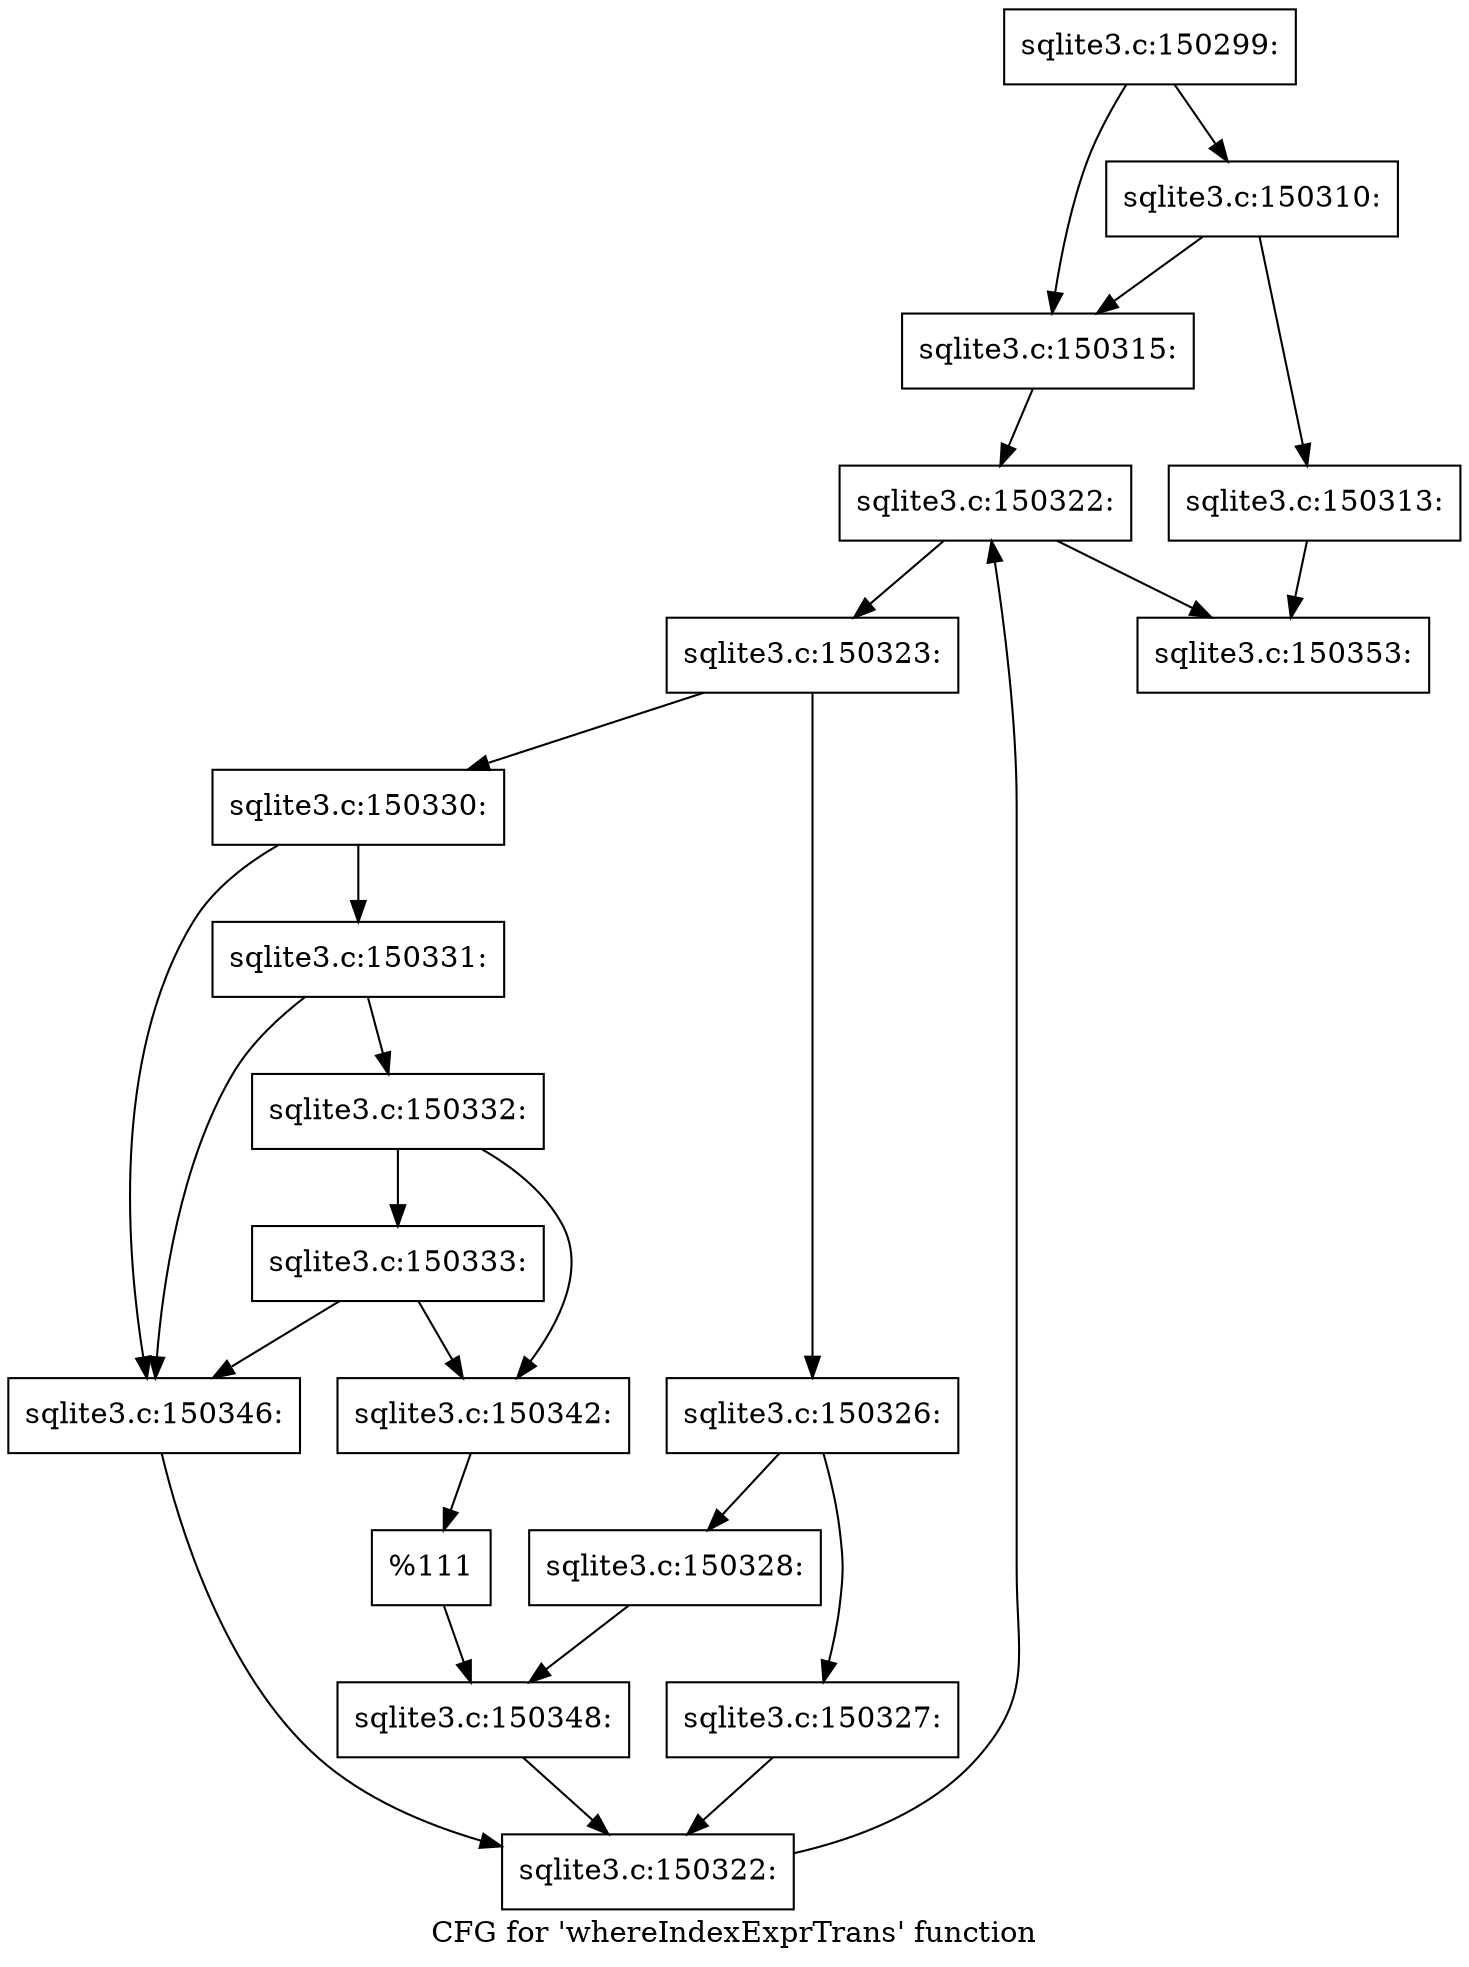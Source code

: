 digraph "CFG for 'whereIndexExprTrans' function" {
	label="CFG for 'whereIndexExprTrans' function";

	Node0x55c0f9a432e0 [shape=record,label="{sqlite3.c:150299:}"];
	Node0x55c0f9a432e0 -> Node0x55c0f9a4cc20;
	Node0x55c0f9a432e0 -> Node0x55c0f9a4cbd0;
	Node0x55c0f9a4cc20 [shape=record,label="{sqlite3.c:150310:}"];
	Node0x55c0f9a4cc20 -> Node0x55c0f9a4cbd0;
	Node0x55c0f9a4cc20 -> Node0x55c0f9a4cb80;
	Node0x55c0f9a4cb80 [shape=record,label="{sqlite3.c:150313:}"];
	Node0x55c0f9a4cb80 -> Node0x55c0f9a4ea40;
	Node0x55c0f9a4cbd0 [shape=record,label="{sqlite3.c:150315:}"];
	Node0x55c0f9a4cbd0 -> Node0x55c0f9a4ebf0;
	Node0x55c0f9a4ebf0 [shape=record,label="{sqlite3.c:150322:}"];
	Node0x55c0f9a4ebf0 -> Node0x55c0f9a4ee10;
	Node0x55c0f9a4ebf0 -> Node0x55c0f9a4ea40;
	Node0x55c0f9a4ee10 [shape=record,label="{sqlite3.c:150323:}"];
	Node0x55c0f9a4ee10 -> Node0x55c0f9a4fb90;
	Node0x55c0f9a4ee10 -> Node0x55c0f9a4fc30;
	Node0x55c0f9a4fb90 [shape=record,label="{sqlite3.c:150326:}"];
	Node0x55c0f9a4fb90 -> Node0x55c0f9a50710;
	Node0x55c0f9a4fb90 -> Node0x55c0f9a50760;
	Node0x55c0f9a50710 [shape=record,label="{sqlite3.c:150327:}"];
	Node0x55c0f9a50710 -> Node0x55c0f9a4ed80;
	Node0x55c0f9a50760 [shape=record,label="{sqlite3.c:150328:}"];
	Node0x55c0f9a50760 -> Node0x55c0f9a4fbe0;
	Node0x55c0f9a4fc30 [shape=record,label="{sqlite3.c:150330:}"];
	Node0x55c0f9a4fc30 -> Node0x55c0f9a516f0;
	Node0x55c0f9a4fc30 -> Node0x55c0f9a51620;
	Node0x55c0f9a516f0 [shape=record,label="{sqlite3.c:150331:}"];
	Node0x55c0f9a516f0 -> Node0x55c0f9a51670;
	Node0x55c0f9a516f0 -> Node0x55c0f9a51620;
	Node0x55c0f9a51670 [shape=record,label="{sqlite3.c:150332:}"];
	Node0x55c0f9a51670 -> Node0x55c0f65fe9b0;
	Node0x55c0f9a51670 -> Node0x55c0f9a51ee0;
	Node0x55c0f9a51ee0 [shape=record,label="{sqlite3.c:150333:}"];
	Node0x55c0f9a51ee0 -> Node0x55c0f65fe9b0;
	Node0x55c0f9a51ee0 -> Node0x55c0f9a51620;
	Node0x55c0f65fe9b0 [shape=record,label="{sqlite3.c:150342:}"];
	Node0x55c0f65fe9b0 -> Node0x55c0f9a51370;
	Node0x55c0f9a51620 [shape=record,label="{sqlite3.c:150346:}"];
	Node0x55c0f9a51620 -> Node0x55c0f9a4ed80;
	Node0x55c0f9a51370 [shape=record,label="{%111}"];
	Node0x55c0f9a51370 -> Node0x55c0f9a4fbe0;
	Node0x55c0f9a4fbe0 [shape=record,label="{sqlite3.c:150348:}"];
	Node0x55c0f9a4fbe0 -> Node0x55c0f9a4ed80;
	Node0x55c0f9a4ed80 [shape=record,label="{sqlite3.c:150322:}"];
	Node0x55c0f9a4ed80 -> Node0x55c0f9a4ebf0;
	Node0x55c0f9a4ea40 [shape=record,label="{sqlite3.c:150353:}"];
}
